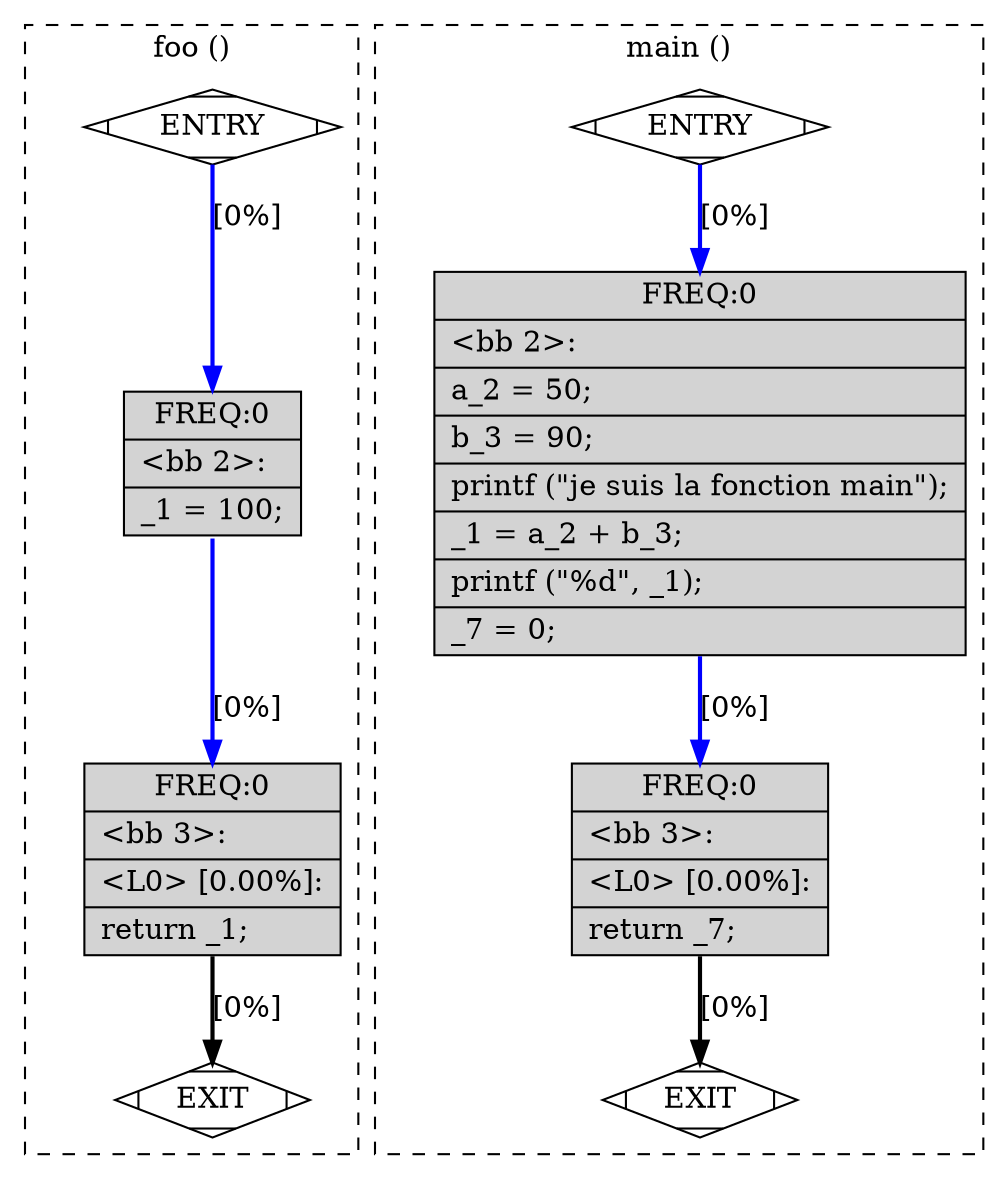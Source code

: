 digraph "main.c.050t.inline_param2" {
overlap=false;
subgraph "cluster_foo" {
	style="dashed";
	color="black";
	label="foo ()";
	fn_0_basic_block_0 [shape=Mdiamond,style=filled,fillcolor=white,label="ENTRY"];

	fn_0_basic_block_1 [shape=Mdiamond,style=filled,fillcolor=white,label="EXIT"];

	fn_0_basic_block_2 [shape=record,style=filled,fillcolor=lightgrey,label="{ FREQ:0 |\<bb\ 2\>:\l\
|_1\ =\ 100;\l\
}"];

	fn_0_basic_block_3 [shape=record,style=filled,fillcolor=lightgrey,label="{ FREQ:0 |\<bb\ 3\>:\l\
|\<L0\>\ [0.00%]:\l\
|return\ _1;\l\
}"];

	fn_0_basic_block_0:s -> fn_0_basic_block_2:n [style="solid,bold",color=blue,weight=100,constraint=true, label="[0%]"];
	fn_0_basic_block_2:s -> fn_0_basic_block_3:n [style="solid,bold",color=blue,weight=100,constraint=true, label="[0%]"];
	fn_0_basic_block_3:s -> fn_0_basic_block_1:n [style="solid,bold",color=black,weight=10,constraint=true, label="[0%]"];
	fn_0_basic_block_0:s -> fn_0_basic_block_1:n [style="invis",constraint=true];
}
subgraph "cluster_main" {
	style="dashed";
	color="black";
	label="main ()";
	fn_1_basic_block_0 [shape=Mdiamond,style=filled,fillcolor=white,label="ENTRY"];

	fn_1_basic_block_1 [shape=Mdiamond,style=filled,fillcolor=white,label="EXIT"];

	fn_1_basic_block_2 [shape=record,style=filled,fillcolor=lightgrey,label="{ FREQ:0 |\<bb\ 2\>:\l\
|a_2\ =\ 50;\l\
|b_3\ =\ 90;\l\
|printf\ (\"je\ suis\ la\ fonction\ main\");\l\
|_1\ =\ a_2\ +\ b_3;\l\
|printf\ (\"%d\",\ _1);\l\
|_7\ =\ 0;\l\
}"];

	fn_1_basic_block_3 [shape=record,style=filled,fillcolor=lightgrey,label="{ FREQ:0 |\<bb\ 3\>:\l\
|\<L0\>\ [0.00%]:\l\
|return\ _7;\l\
}"];

	fn_1_basic_block_0:s -> fn_1_basic_block_2:n [style="solid,bold",color=blue,weight=100,constraint=true, label="[0%]"];
	fn_1_basic_block_2:s -> fn_1_basic_block_3:n [style="solid,bold",color=blue,weight=100,constraint=true, label="[0%]"];
	fn_1_basic_block_3:s -> fn_1_basic_block_1:n [style="solid,bold",color=black,weight=10,constraint=true, label="[0%]"];
	fn_1_basic_block_0:s -> fn_1_basic_block_1:n [style="invis",constraint=true];
}
}
